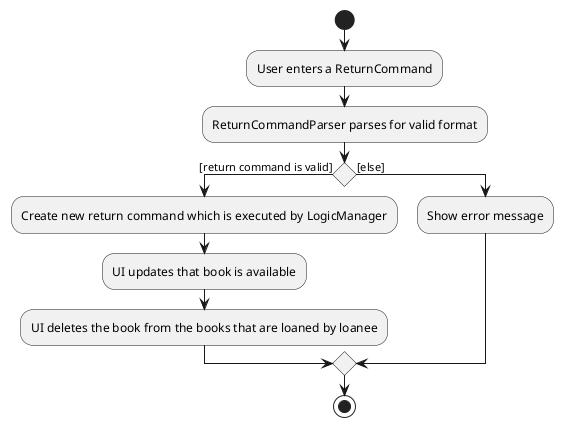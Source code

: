 @startuml
start
:User enters a ReturnCommand;
:ReturnCommandParser parses for valid format;
'Since the beta syntax does not support placing the condition outside the
'diamond we place it as the true branch instead.

if () then ([return command is valid])
    :Create new return command which is executed by LogicManager;
    :UI updates that book is available;
    :UI deletes the book from the books that are loaned by loanee;
else ([else])
    :Show error message;
endif
stop
@enduml
